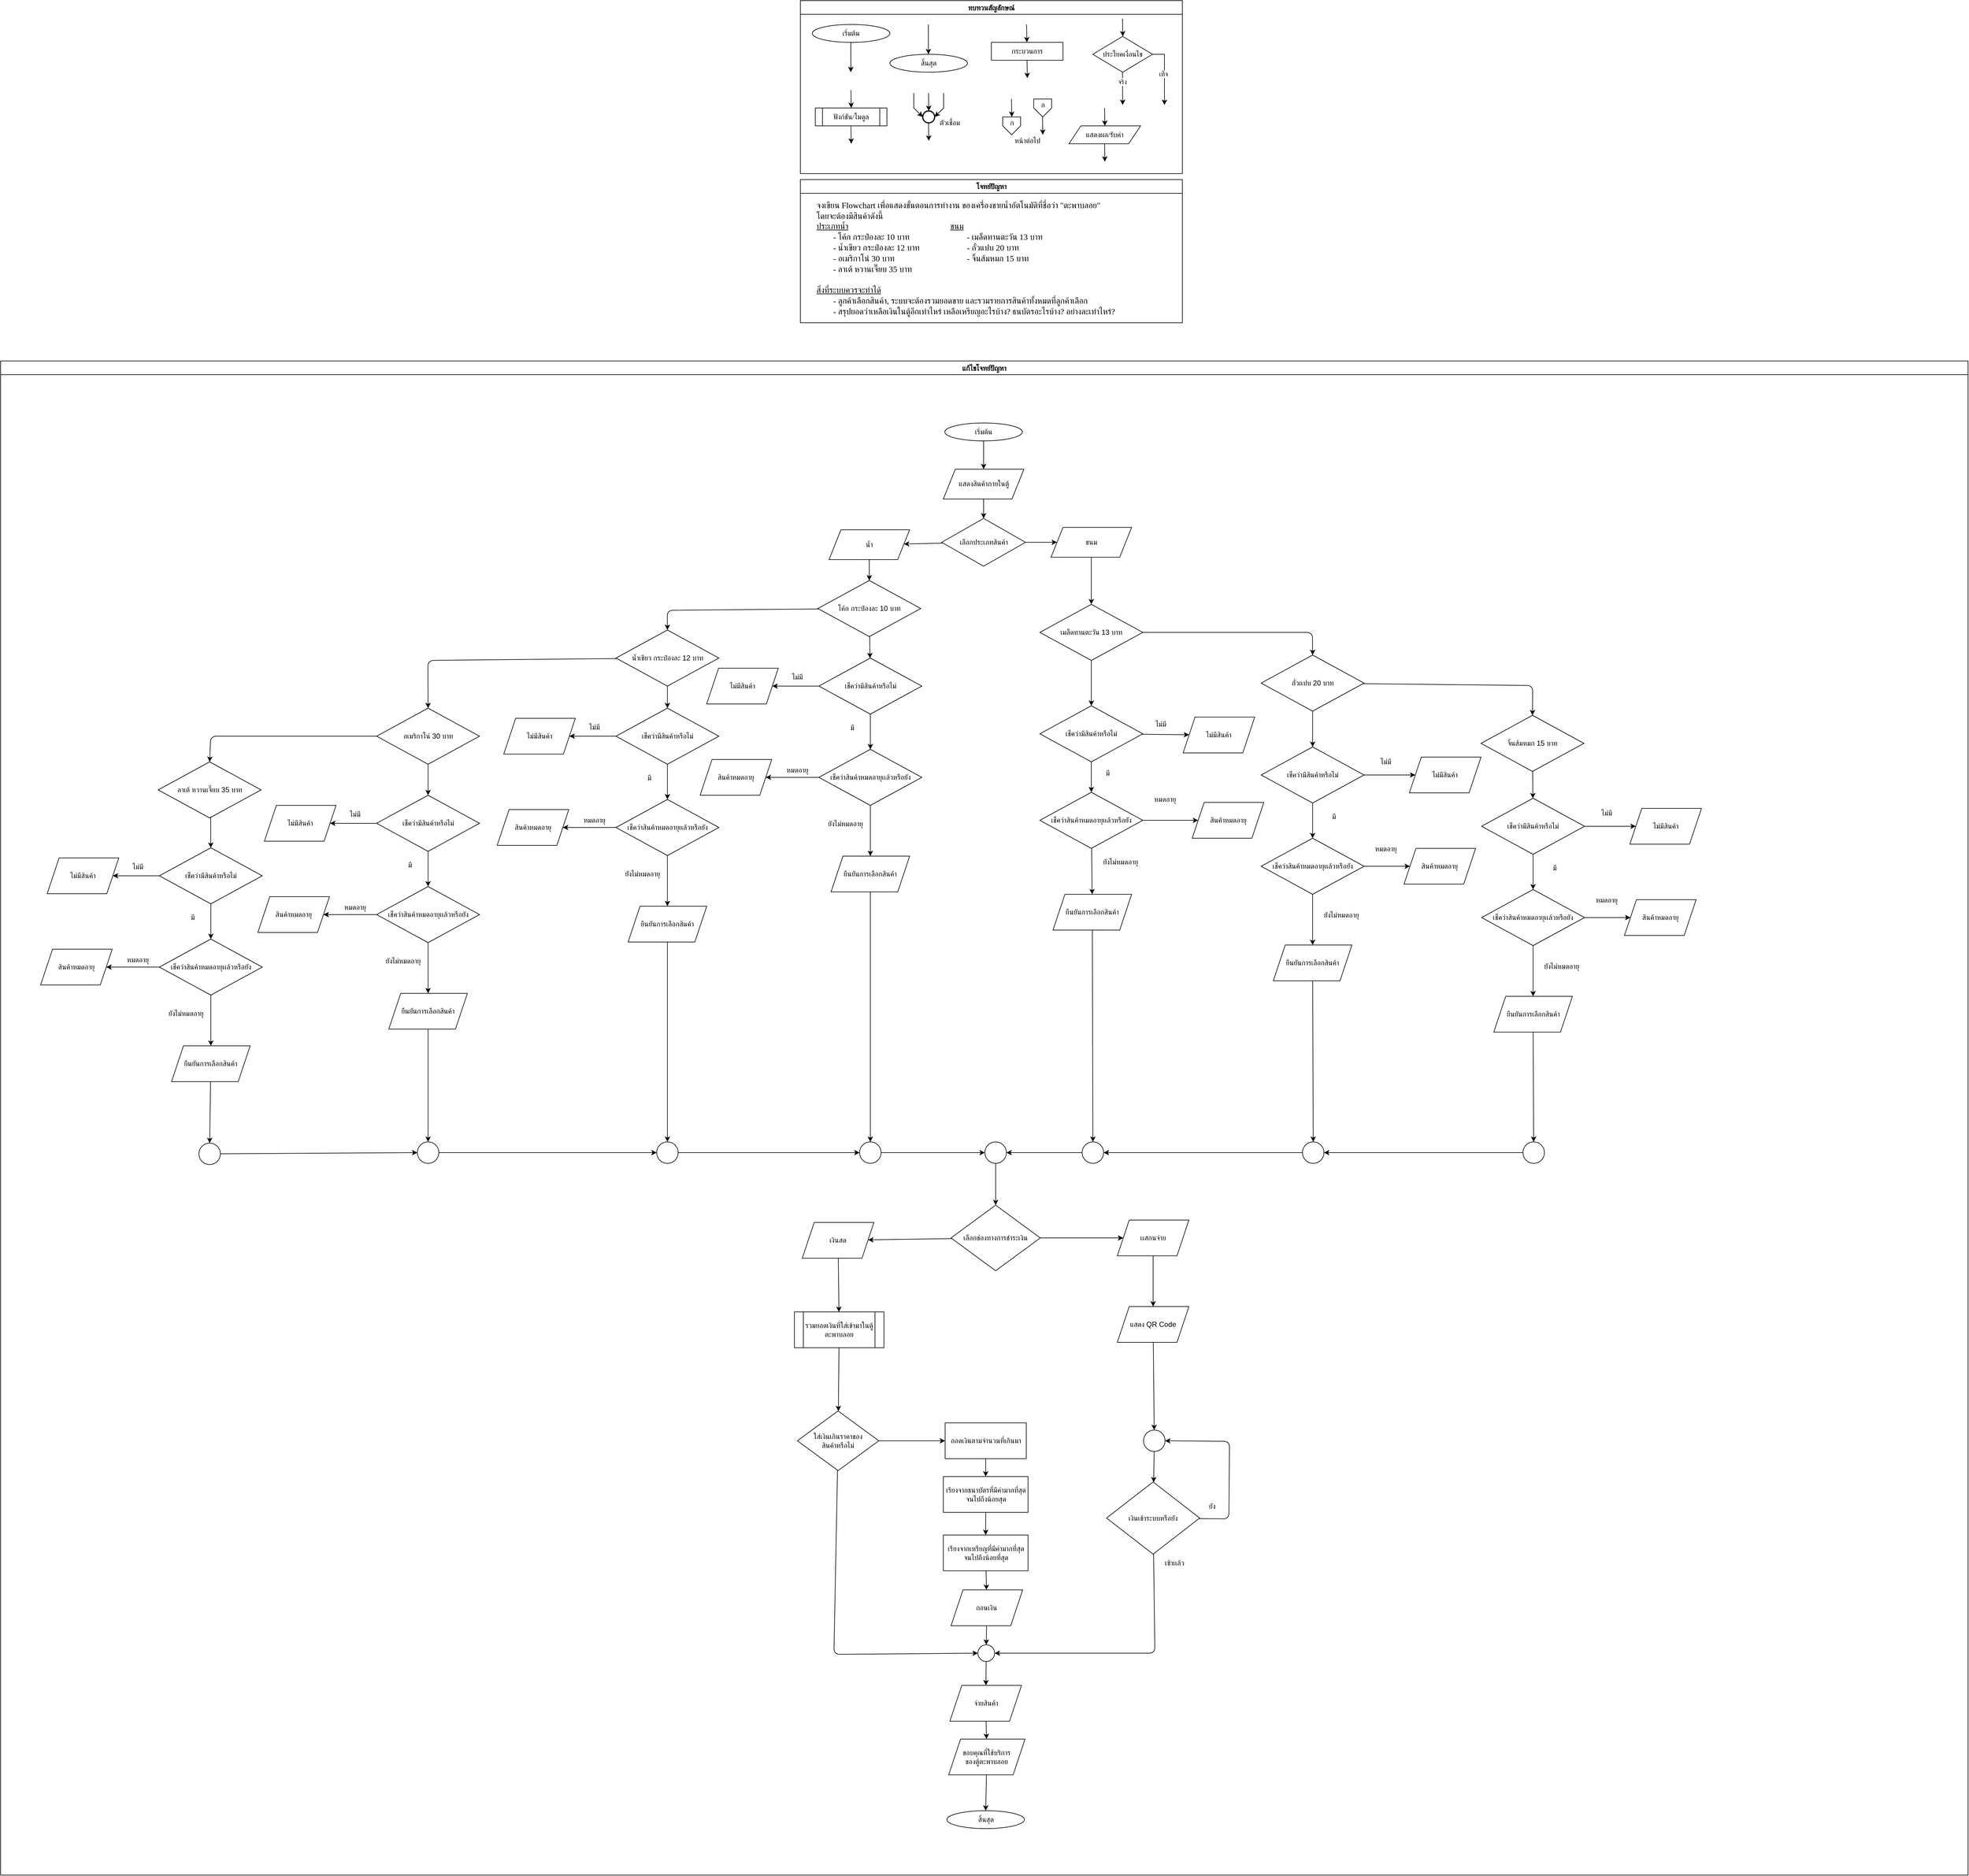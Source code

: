 <mxfile>
    <diagram id="C5RBs43oDa-KdzZeNtuy" name="Page-1">
        <mxGraphModel dx="7581" dy="5570" grid="0" gridSize="10" guides="1" tooltips="1" connect="1" arrows="1" fold="1" page="1" pageScale="1" pageWidth="827" pageHeight="1169" background="none" math="0" shadow="0">
            <root>
                <mxCell id="WIyWlLk6GJQsqaUBKTNV-0"/>
                <mxCell id="WIyWlLk6GJQsqaUBKTNV-1" parent="WIyWlLk6GJQsqaUBKTNV-0"/>
                <mxCell id="M7CGMbNuYNeq0SnUNNgH-6" value="ทบทวนสัญลักษณ์" style="swimlane;fontFamily=Sarabun;fontSource=https%3A%2F%2Ffonts.googleapis.com%2Fcss%3Ffamily%3DSarabun;" parent="WIyWlLk6GJQsqaUBKTNV-1" vertex="1">
                    <mxGeometry x="-720" y="20" width="640" height="290" as="geometry"/>
                </mxCell>
                <mxCell id="M7CGMbNuYNeq0SnUNNgH-2" value="&lt;font data-font-src=&quot;https://fonts.googleapis.com/css?family=Sarabun&quot; face=&quot;Sarabun&quot;&gt;เริ่มต้น&lt;/font&gt;" style="ellipse;whiteSpace=wrap;html=1;" parent="M7CGMbNuYNeq0SnUNNgH-6" vertex="1">
                    <mxGeometry x="20" y="40" width="130" height="30" as="geometry"/>
                </mxCell>
                <mxCell id="M7CGMbNuYNeq0SnUNNgH-5" value="" style="endArrow=classic;html=1;rounded=0;" parent="M7CGMbNuYNeq0SnUNNgH-6" edge="1">
                    <mxGeometry width="50" height="50" relative="1" as="geometry">
                        <mxPoint x="84.5" y="70" as="sourcePoint"/>
                        <mxPoint x="84.5" y="120" as="targetPoint"/>
                    </mxGeometry>
                </mxCell>
                <mxCell id="M7CGMbNuYNeq0SnUNNgH-3" value="&lt;font face=&quot;Sarabun&quot;&gt;สิ้นสุด&lt;/font&gt;" style="ellipse;whiteSpace=wrap;html=1;" parent="M7CGMbNuYNeq0SnUNNgH-6" vertex="1">
                    <mxGeometry x="150" y="90" width="130" height="30" as="geometry"/>
                </mxCell>
                <mxCell id="M7CGMbNuYNeq0SnUNNgH-4" value="" style="endArrow=classic;html=1;rounded=0;" parent="M7CGMbNuYNeq0SnUNNgH-6" edge="1">
                    <mxGeometry width="50" height="50" relative="1" as="geometry">
                        <mxPoint x="214.5" y="40" as="sourcePoint"/>
                        <mxPoint x="214.5" y="90" as="targetPoint"/>
                    </mxGeometry>
                </mxCell>
                <mxCell id="mvioNwK95yMqdUQ73LqQ-0" value="กระบวนการ" style="rounded=0;whiteSpace=wrap;html=1;fontFamily=Sarabun;fontSource=https%3A%2F%2Ffonts.googleapis.com%2Fcss%3Ffamily%3DSarabun;" parent="M7CGMbNuYNeq0SnUNNgH-6" vertex="1">
                    <mxGeometry x="320" y="70" width="120" height="30" as="geometry"/>
                </mxCell>
                <mxCell id="mvioNwK95yMqdUQ73LqQ-1" value="" style="endArrow=classic;html=1;rounded=0;" parent="M7CGMbNuYNeq0SnUNNgH-6" edge="1">
                    <mxGeometry width="50" height="50" relative="1" as="geometry">
                        <mxPoint x="379" y="40" as="sourcePoint"/>
                        <mxPoint x="379.5" y="70" as="targetPoint"/>
                    </mxGeometry>
                </mxCell>
                <mxCell id="mvioNwK95yMqdUQ73LqQ-2" value="" style="endArrow=classic;html=1;rounded=0;" parent="M7CGMbNuYNeq0SnUNNgH-6" edge="1">
                    <mxGeometry width="50" height="50" relative="1" as="geometry">
                        <mxPoint x="379.75" y="100" as="sourcePoint"/>
                        <mxPoint x="380.25" y="130" as="targetPoint"/>
                    </mxGeometry>
                </mxCell>
                <mxCell id="mvioNwK95yMqdUQ73LqQ-3" value="ประโยคเงื่อนไข" style="rhombus;whiteSpace=wrap;html=1;fontFamily=Sarabun;fontSource=https%3A%2F%2Ffonts.googleapis.com%2Fcss%3Ffamily%3DSarabun;" parent="M7CGMbNuYNeq0SnUNNgH-6" vertex="1">
                    <mxGeometry x="490" y="60" width="100" height="60" as="geometry"/>
                </mxCell>
                <mxCell id="mvioNwK95yMqdUQ73LqQ-4" value="" style="endArrow=classic;html=1;rounded=0;" parent="M7CGMbNuYNeq0SnUNNgH-6" edge="1">
                    <mxGeometry width="50" height="50" relative="1" as="geometry">
                        <mxPoint x="539.71" y="30" as="sourcePoint"/>
                        <mxPoint x="540.21" y="60" as="targetPoint"/>
                    </mxGeometry>
                </mxCell>
                <mxCell id="mvioNwK95yMqdUQ73LqQ-5" value="" style="endArrow=classic;html=1;rounded=0;" parent="M7CGMbNuYNeq0SnUNNgH-6" edge="1">
                    <mxGeometry width="50" height="50" relative="1" as="geometry">
                        <mxPoint x="539.71" y="120" as="sourcePoint"/>
                        <mxPoint x="540" y="175" as="targetPoint"/>
                    </mxGeometry>
                </mxCell>
                <mxCell id="mvioNwK95yMqdUQ73LqQ-7" value="จริง" style="edgeLabel;html=1;align=center;verticalAlign=middle;resizable=0;points=[];fontFamily=Sarabun;fontSource=https%3A%2F%2Ffonts.googleapis.com%2Fcss%3Ffamily%3DSarabun;" parent="mvioNwK95yMqdUQ73LqQ-5" vertex="1" connectable="0">
                    <mxGeometry x="-0.414" y="-1" relative="1" as="geometry">
                        <mxPoint as="offset"/>
                    </mxGeometry>
                </mxCell>
                <mxCell id="mvioNwK95yMqdUQ73LqQ-6" value="" style="endArrow=classic;html=1;rounded=0;exitX=1;exitY=0.5;exitDx=0;exitDy=0;" parent="M7CGMbNuYNeq0SnUNNgH-6" source="mvioNwK95yMqdUQ73LqQ-3" edge="1">
                    <mxGeometry width="50" height="50" relative="1" as="geometry">
                        <mxPoint x="620" y="95" as="sourcePoint"/>
                        <mxPoint x="610" y="175" as="targetPoint"/>
                        <Array as="points">
                            <mxPoint x="610" y="90"/>
                        </Array>
                    </mxGeometry>
                </mxCell>
                <mxCell id="mvioNwK95yMqdUQ73LqQ-8" value="&lt;font data-font-src=&quot;https://fonts.googleapis.com/css?family=Sarabun&quot; face=&quot;Sarabun&quot;&gt;เท็จ&lt;/font&gt;" style="edgeLabel;html=1;align=center;verticalAlign=middle;resizable=0;points=[];" parent="mvioNwK95yMqdUQ73LqQ-6" vertex="1" connectable="0">
                    <mxGeometry x="-0.002" y="-2" relative="1" as="geometry">
                        <mxPoint as="offset"/>
                    </mxGeometry>
                </mxCell>
                <mxCell id="mvioNwK95yMqdUQ73LqQ-9" value="&lt;font data-font-src=&quot;https://fonts.googleapis.com/css?family=Sarabun&quot; face=&quot;Sarabun&quot;&gt;ฟังก์ชัน/โมดูล&lt;/font&gt;" style="shape=process;whiteSpace=wrap;html=1;backgroundOutline=1;" parent="M7CGMbNuYNeq0SnUNNgH-6" vertex="1">
                    <mxGeometry x="25" y="180" width="120" height="30" as="geometry"/>
                </mxCell>
                <mxCell id="mvioNwK95yMqdUQ73LqQ-11" value="" style="endArrow=classic;html=1;rounded=0;" parent="M7CGMbNuYNeq0SnUNNgH-6" edge="1">
                    <mxGeometry width="50" height="50" relative="1" as="geometry">
                        <mxPoint x="84.71" y="150" as="sourcePoint"/>
                        <mxPoint x="85.21" y="180" as="targetPoint"/>
                    </mxGeometry>
                </mxCell>
                <mxCell id="mvioNwK95yMqdUQ73LqQ-12" value="" style="endArrow=classic;html=1;rounded=0;" parent="M7CGMbNuYNeq0SnUNNgH-6" edge="1">
                    <mxGeometry width="50" height="50" relative="1" as="geometry">
                        <mxPoint x="84.71" y="210" as="sourcePoint"/>
                        <mxPoint x="85.21" y="240" as="targetPoint"/>
                    </mxGeometry>
                </mxCell>
                <mxCell id="mvioNwK95yMqdUQ73LqQ-13" value="" style="strokeWidth=2;html=1;shape=mxgraph.flowchart.start_2;whiteSpace=wrap;" parent="M7CGMbNuYNeq0SnUNNgH-6" vertex="1">
                    <mxGeometry x="205" y="185" width="20" height="20" as="geometry"/>
                </mxCell>
                <mxCell id="mvioNwK95yMqdUQ73LqQ-16" value="" style="endArrow=classic;html=1;rounded=0;" parent="M7CGMbNuYNeq0SnUNNgH-6" edge="1">
                    <mxGeometry width="50" height="50" relative="1" as="geometry">
                        <mxPoint x="214.71" y="155" as="sourcePoint"/>
                        <mxPoint x="215.21" y="185" as="targetPoint"/>
                    </mxGeometry>
                </mxCell>
                <mxCell id="mvioNwK95yMqdUQ73LqQ-17" value="" style="endArrow=classic;html=1;rounded=0;entryX=0;entryY=0.5;entryDx=0;entryDy=0;entryPerimeter=0;" parent="M7CGMbNuYNeq0SnUNNgH-6" target="mvioNwK95yMqdUQ73LqQ-13" edge="1">
                    <mxGeometry width="50" height="50" relative="1" as="geometry">
                        <mxPoint x="190.0" y="155" as="sourcePoint"/>
                        <mxPoint x="190.5" y="185" as="targetPoint"/>
                        <Array as="points">
                            <mxPoint x="190" y="180"/>
                        </Array>
                    </mxGeometry>
                </mxCell>
                <mxCell id="mvioNwK95yMqdUQ73LqQ-18" value="" style="endArrow=classic;html=1;rounded=0;entryX=1;entryY=0.5;entryDx=0;entryDy=0;entryPerimeter=0;" parent="M7CGMbNuYNeq0SnUNNgH-6" target="mvioNwK95yMqdUQ73LqQ-13" edge="1">
                    <mxGeometry width="50" height="50" relative="1" as="geometry">
                        <mxPoint x="240.0" y="155" as="sourcePoint"/>
                        <mxPoint x="240.5" y="185" as="targetPoint"/>
                        <Array as="points">
                            <mxPoint x="240" y="180"/>
                        </Array>
                    </mxGeometry>
                </mxCell>
                <mxCell id="mvioNwK95yMqdUQ73LqQ-19" value="" style="endArrow=classic;html=1;rounded=0;" parent="M7CGMbNuYNeq0SnUNNgH-6" edge="1">
                    <mxGeometry width="50" height="50" relative="1" as="geometry">
                        <mxPoint x="214.71" y="205" as="sourcePoint"/>
                        <mxPoint x="215.21" y="235" as="targetPoint"/>
                    </mxGeometry>
                </mxCell>
                <mxCell id="mvioNwK95yMqdUQ73LqQ-20" value="&lt;font data-font-src=&quot;https://fonts.googleapis.com/css?family=Sarabun&quot; face=&quot;Sarabun&quot;&gt;ตัวเชื่อม&lt;/font&gt;" style="text;html=1;align=center;verticalAlign=middle;resizable=0;points=[];autosize=1;strokeColor=none;fillColor=none;" parent="M7CGMbNuYNeq0SnUNNgH-6" vertex="1">
                    <mxGeometry x="220" y="190" width="60" height="30" as="geometry"/>
                </mxCell>
                <mxCell id="mvioNwK95yMqdUQ73LqQ-25" value="" style="endArrow=classic;html=1;rounded=0;" parent="M7CGMbNuYNeq0SnUNNgH-6" edge="1">
                    <mxGeometry width="50" height="50" relative="1" as="geometry">
                        <mxPoint x="353.71" y="165" as="sourcePoint"/>
                        <mxPoint x="354.21" y="195" as="targetPoint"/>
                    </mxGeometry>
                </mxCell>
                <mxCell id="mvioNwK95yMqdUQ73LqQ-21" value="" style="verticalLabelPosition=bottom;verticalAlign=top;html=1;shape=offPageConnector;rounded=0;size=0.5;" parent="M7CGMbNuYNeq0SnUNNgH-6" vertex="1">
                    <mxGeometry x="339" y="195" width="30" height="30" as="geometry"/>
                </mxCell>
                <mxCell id="mvioNwK95yMqdUQ73LqQ-26" value="" style="endArrow=classic;html=1;rounded=0;" parent="M7CGMbNuYNeq0SnUNNgH-6" edge="1">
                    <mxGeometry width="50" height="50" relative="1" as="geometry">
                        <mxPoint x="405.71" y="195" as="sourcePoint"/>
                        <mxPoint x="406.21" y="225" as="targetPoint"/>
                    </mxGeometry>
                </mxCell>
                <mxCell id="mvioNwK95yMqdUQ73LqQ-27" value="" style="verticalLabelPosition=bottom;verticalAlign=top;html=1;shape=offPageConnector;rounded=0;size=0.5;" parent="M7CGMbNuYNeq0SnUNNgH-6" vertex="1">
                    <mxGeometry x="391" y="165" width="30" height="30" as="geometry"/>
                </mxCell>
                <mxCell id="mvioNwK95yMqdUQ73LqQ-28" value="หน้าต่อไป" style="text;html=1;align=center;verticalAlign=middle;resizable=0;points=[];autosize=1;strokeColor=none;fillColor=none;fontFamily=Sarabun;fontSource=https%3A%2F%2Ffonts.googleapis.com%2Fcss%3Ffamily%3DSarabun;" parent="M7CGMbNuYNeq0SnUNNgH-6" vertex="1">
                    <mxGeometry x="345" y="220" width="70" height="30" as="geometry"/>
                </mxCell>
                <mxCell id="mvioNwK95yMqdUQ73LqQ-29" value="ก" style="text;html=1;align=center;verticalAlign=middle;resizable=0;points=[];autosize=1;strokeColor=none;fillColor=none;fontFamily=Sarabun;fontSource=https%3A%2F%2Ffonts.googleapis.com%2Fcss%3Ffamily%3DSarabun;" parent="M7CGMbNuYNeq0SnUNNgH-6" vertex="1">
                    <mxGeometry x="339" y="190" width="30" height="30" as="geometry"/>
                </mxCell>
                <mxCell id="mvioNwK95yMqdUQ73LqQ-30" value="ก" style="text;html=1;align=center;verticalAlign=middle;resizable=0;points=[];autosize=1;strokeColor=none;fillColor=none;fontFamily=Sarabun;fontSource=https%3A%2F%2Ffonts.googleapis.com%2Fcss%3Ffamily%3DSarabun;" parent="M7CGMbNuYNeq0SnUNNgH-6" vertex="1">
                    <mxGeometry x="391" y="160" width="30" height="30" as="geometry"/>
                </mxCell>
                <mxCell id="mvioNwK95yMqdUQ73LqQ-32" value="แสดงผล/รับค่า" style="shape=parallelogram;perimeter=parallelogramPerimeter;whiteSpace=wrap;html=1;fixedSize=1;fontFamily=Sarabun;fontSource=https%3A%2F%2Ffonts.googleapis.com%2Fcss%3Ffamily%3DSarabun;" parent="M7CGMbNuYNeq0SnUNNgH-6" vertex="1">
                    <mxGeometry x="450" y="210" width="120" height="30" as="geometry"/>
                </mxCell>
                <mxCell id="mvioNwK95yMqdUQ73LqQ-33" value="" style="endArrow=classic;html=1;rounded=0;" parent="M7CGMbNuYNeq0SnUNNgH-6" edge="1">
                    <mxGeometry width="50" height="50" relative="1" as="geometry">
                        <mxPoint x="509.71" y="180" as="sourcePoint"/>
                        <mxPoint x="510.21" y="210" as="targetPoint"/>
                    </mxGeometry>
                </mxCell>
                <mxCell id="mvioNwK95yMqdUQ73LqQ-34" value="" style="endArrow=classic;html=1;rounded=0;" parent="M7CGMbNuYNeq0SnUNNgH-6" edge="1">
                    <mxGeometry width="50" height="50" relative="1" as="geometry">
                        <mxPoint x="509.71" y="240" as="sourcePoint"/>
                        <mxPoint x="510.21" y="270" as="targetPoint"/>
                    </mxGeometry>
                </mxCell>
                <mxCell id="mvioNwK95yMqdUQ73LqQ-36" value="แก้ไขโจทย์ปัญหา" style="swimlane;fontFamily=Sarabun;fontSource=https%3A%2F%2Ffonts.googleapis.com%2Fcss%3Ffamily%3DSarabun;" parent="WIyWlLk6GJQsqaUBKTNV-1" vertex="1">
                    <mxGeometry x="-2060" y="624" width="3296.38" height="2538" as="geometry"/>
                </mxCell>
                <mxCell id="282" value="" style="edgeStyle=none;html=1;" parent="mvioNwK95yMqdUQ73LqQ-36" source="mvioNwK95yMqdUQ73LqQ-35" target="59" edge="1">
                    <mxGeometry relative="1" as="geometry"/>
                </mxCell>
                <mxCell id="mvioNwK95yMqdUQ73LqQ-35" value="&lt;font data-font-src=&quot;https://fonts.googleapis.com/css?family=Sarabun&quot; face=&quot;Sarabun&quot;&gt;เริ่มต้น&lt;/font&gt;" style="ellipse;whiteSpace=wrap;html=1;" parent="mvioNwK95yMqdUQ73LqQ-36" vertex="1">
                    <mxGeometry x="1582" y="104" width="130" height="30" as="geometry"/>
                </mxCell>
                <mxCell id="mvioNwK95yMqdUQ73LqQ-69" value="&lt;font face=&quot;Sarabun&quot;&gt;สิ้นสุด&lt;/font&gt;" style="ellipse;whiteSpace=wrap;html=1;" parent="mvioNwK95yMqdUQ73LqQ-36" vertex="1">
                    <mxGeometry x="1585.5" y="2430" width="130" height="30" as="geometry"/>
                </mxCell>
                <mxCell id="281" value="" style="edgeStyle=none;html=1;" parent="mvioNwK95yMqdUQ73LqQ-36" source="59" target="106" edge="1">
                    <mxGeometry relative="1" as="geometry"/>
                </mxCell>
                <mxCell id="59" value="แสดงสินค้าภายในตู้" style="shape=parallelogram;perimeter=parallelogramPerimeter;whiteSpace=wrap;html=1;fixedSize=1;" parent="mvioNwK95yMqdUQ73LqQ-36" vertex="1">
                    <mxGeometry x="1579.5" y="181.44" width="135" height="50" as="geometry"/>
                </mxCell>
                <mxCell id="279" value="" style="edgeStyle=none;html=1;" parent="mvioNwK95yMqdUQ73LqQ-36" source="106" target="251" edge="1">
                    <mxGeometry relative="1" as="geometry"/>
                </mxCell>
                <mxCell id="280" value="" style="edgeStyle=none;html=1;" parent="mvioNwK95yMqdUQ73LqQ-36" source="106" target="252" edge="1">
                    <mxGeometry relative="1" as="geometry"/>
                </mxCell>
                <mxCell id="106" value="&lt;span style=&quot;color: rgb(0, 0, 0);&quot;&gt;เลือกประเภทสินค้า&lt;/span&gt;" style="rhombus;whiteSpace=wrap;html=1;" parent="mvioNwK95yMqdUQ73LqQ-36" vertex="1">
                    <mxGeometry x="1576.75" y="264" width="140.5" height="80" as="geometry"/>
                </mxCell>
                <mxCell id="117" value="น้ำ" style="text;html=1;align=center;verticalAlign=middle;whiteSpace=wrap;rounded=0;" parent="mvioNwK95yMqdUQ73LqQ-36" vertex="1">
                    <mxGeometry x="1474.25" y="283" width="60" height="30" as="geometry"/>
                </mxCell>
                <mxCell id="278" value="" style="edgeStyle=none;html=1;" parent="mvioNwK95yMqdUQ73LqQ-36" source="251" target="260" edge="1">
                    <mxGeometry relative="1" as="geometry"/>
                </mxCell>
                <mxCell id="251" value="ขนม" style="shape=parallelogram;perimeter=parallelogramPerimeter;whiteSpace=wrap;html=1;fixedSize=1;" parent="mvioNwK95yMqdUQ73LqQ-36" vertex="1">
                    <mxGeometry x="1760" y="279" width="135" height="50" as="geometry"/>
                </mxCell>
                <mxCell id="274" value="" style="edgeStyle=none;html=1;" parent="mvioNwK95yMqdUQ73LqQ-36" source="252" target="259" edge="1">
                    <mxGeometry relative="1" as="geometry"/>
                </mxCell>
                <mxCell id="252" value="น้ำ" style="shape=parallelogram;perimeter=parallelogramPerimeter;whiteSpace=wrap;html=1;fixedSize=1;" parent="mvioNwK95yMqdUQ73LqQ-36" vertex="1">
                    <mxGeometry x="1388" y="283" width="135" height="50" as="geometry"/>
                </mxCell>
                <mxCell id="605" value="" style="edgeStyle=none;html=1;" parent="mvioNwK95yMqdUQ73LqQ-36" source="253" target="593" edge="1">
                    <mxGeometry relative="1" as="geometry"/>
                </mxCell>
                <mxCell id="606" style="edgeStyle=none;html=1;entryX=0.5;entryY=0;entryDx=0;entryDy=0;" parent="mvioNwK95yMqdUQ73LqQ-36" source="253" target="257" edge="1">
                    <mxGeometry relative="1" as="geometry">
                        <Array as="points">
                            <mxPoint x="716" y="502"/>
                        </Array>
                    </mxGeometry>
                </mxCell>
                <mxCell id="253" value="น้ำเขียว กระป๋องละ 12 บาท" style="rhombus;whiteSpace=wrap;html=1;" parent="mvioNwK95yMqdUQ73LqQ-36" vertex="1">
                    <mxGeometry x="1031" y="451" width="172.5" height="94" as="geometry"/>
                </mxCell>
                <mxCell id="621" value="" style="edgeStyle=none;html=1;" parent="mvioNwK95yMqdUQ73LqQ-36" source="257" target="610" edge="1">
                    <mxGeometry relative="1" as="geometry"/>
                </mxCell>
                <mxCell id="622" style="edgeStyle=none;html=1;entryX=0.5;entryY=0;entryDx=0;entryDy=0;" parent="mvioNwK95yMqdUQ73LqQ-36" source="257" target="258" edge="1">
                    <mxGeometry relative="1" as="geometry">
                        <Array as="points">
                            <mxPoint x="352" y="629"/>
                        </Array>
                    </mxGeometry>
                </mxCell>
                <mxCell id="257" value="&lt;span style=&quot;color: rgb(0, 0, 0);&quot;&gt;อเมริกาโน่ 30 บาท&lt;/span&gt;" style="rhombus;whiteSpace=wrap;html=1;" parent="mvioNwK95yMqdUQ73LqQ-36" vertex="1">
                    <mxGeometry x="630" y="582" width="172.5" height="94" as="geometry"/>
                </mxCell>
                <mxCell id="258" value="&lt;span style=&quot;color: rgb(0, 0, 0);&quot;&gt;ลาเต้ หวานเจี๊ยบ 35 บาท&lt;/span&gt;" style="rhombus;whiteSpace=wrap;html=1;" parent="mvioNwK95yMqdUQ73LqQ-36" vertex="1">
                    <mxGeometry x="264" y="672" width="172.5" height="94" as="geometry"/>
                </mxCell>
                <mxCell id="588" value="" style="edgeStyle=none;html=1;" parent="mvioNwK95yMqdUQ73LqQ-36" source="259" target="574" edge="1">
                    <mxGeometry relative="1" as="geometry"/>
                </mxCell>
                <mxCell id="589" style="edgeStyle=none;html=1;entryX=0.5;entryY=0;entryDx=0;entryDy=0;" parent="mvioNwK95yMqdUQ73LqQ-36" source="259" target="253" edge="1">
                    <mxGeometry relative="1" as="geometry">
                        <Array as="points">
                            <mxPoint x="1117" y="418"/>
                        </Array>
                    </mxGeometry>
                </mxCell>
                <mxCell id="259" value="&lt;span style=&quot;color: rgb(0, 0, 0);&quot;&gt;โค้ก กระป๋องละ 10 บาท&lt;/span&gt;" style="rhombus;whiteSpace=wrap;html=1;" parent="mvioNwK95yMqdUQ73LqQ-36" vertex="1">
                    <mxGeometry x="1369.25" y="368" width="172.5" height="94" as="geometry"/>
                </mxCell>
                <mxCell id="541" style="edgeStyle=none;html=1;entryX=0.5;entryY=0;entryDx=0;entryDy=0;" parent="mvioNwK95yMqdUQ73LqQ-36" source="260" target="261" edge="1">
                    <mxGeometry relative="1" as="geometry">
                        <Array as="points">
                            <mxPoint x="2198" y="455"/>
                        </Array>
                    </mxGeometry>
                </mxCell>
                <mxCell id="542" value="" style="edgeStyle=none;html=1;" parent="mvioNwK95yMqdUQ73LqQ-36" source="260" target="363" edge="1">
                    <mxGeometry relative="1" as="geometry"/>
                </mxCell>
                <mxCell id="260" value="&lt;span style=&quot;color: rgb(0, 0, 0);&quot;&gt;เมล็ดทานตะวัน 13 บาท&lt;/span&gt;" style="rhombus;whiteSpace=wrap;html=1;" parent="mvioNwK95yMqdUQ73LqQ-36" vertex="1">
                    <mxGeometry x="1741.25" y="408" width="172.5" height="94" as="geometry"/>
                </mxCell>
                <mxCell id="540" value="" style="edgeStyle=none;html=1;" parent="mvioNwK95yMqdUQ73LqQ-36" source="261" target="523" edge="1">
                    <mxGeometry relative="1" as="geometry"/>
                </mxCell>
                <mxCell id="557" style="edgeStyle=none;html=1;entryX=0.5;entryY=0;entryDx=0;entryDy=0;" parent="mvioNwK95yMqdUQ73LqQ-36" source="261" target="262" edge="1">
                    <mxGeometry relative="1" as="geometry">
                        <Array as="points">
                            <mxPoint x="2567" y="544"/>
                        </Array>
                    </mxGeometry>
                </mxCell>
                <mxCell id="261" value="&lt;span style=&quot;color: rgb(0, 0, 0);&quot;&gt;ถั่วเเปบ 20 บาท&lt;/span&gt;" style="rhombus;whiteSpace=wrap;html=1;" parent="mvioNwK95yMqdUQ73LqQ-36" vertex="1">
                    <mxGeometry x="2112" y="493" width="172.5" height="94" as="geometry"/>
                </mxCell>
                <mxCell id="336" value="" style="edgeStyle=none;html=1;" parent="mvioNwK95yMqdUQ73LqQ-36" source="337" target="341" edge="1">
                    <mxGeometry relative="1" as="geometry"/>
                </mxCell>
                <mxCell id="653" style="edgeStyle=none;html=1;entryX=0;entryY=0.5;entryDx=0;entryDy=0;" parent="mvioNwK95yMqdUQ73LqQ-36" source="337" target="339" edge="1">
                    <mxGeometry relative="1" as="geometry"/>
                </mxCell>
                <mxCell id="337" value="เลือกช่องทางการชำระเงิน" style="rhombus;whiteSpace=wrap;html=1;" parent="mvioNwK95yMqdUQ73LqQ-36" vertex="1">
                    <mxGeometry x="1592.44" y="1415" width="149.5" height="110" as="geometry"/>
                </mxCell>
                <mxCell id="654" style="edgeStyle=none;html=1;entryX=0.5;entryY=0;entryDx=0;entryDy=0;" parent="mvioNwK95yMqdUQ73LqQ-36" source="339" target="343" edge="1">
                    <mxGeometry relative="1" as="geometry"/>
                </mxCell>
                <mxCell id="339" value="เเสกนจ่าย" style="shape=parallelogram;perimeter=parallelogramPerimeter;whiteSpace=wrap;html=1;fixedSize=1;" parent="mvioNwK95yMqdUQ73LqQ-36" vertex="1">
                    <mxGeometry x="1871" y="1440" width="120" height="60" as="geometry"/>
                </mxCell>
                <mxCell id="340" value="" style="edgeStyle=none;html=1;" parent="mvioNwK95yMqdUQ73LqQ-36" source="341" target="345" edge="1">
                    <mxGeometry relative="1" as="geometry"/>
                </mxCell>
                <mxCell id="341" value="เงินสด" style="shape=parallelogram;perimeter=parallelogramPerimeter;whiteSpace=wrap;html=1;fixedSize=1;" parent="mvioNwK95yMqdUQ73LqQ-36" vertex="1">
                    <mxGeometry x="1343.19" y="1444" width="120" height="60" as="geometry"/>
                </mxCell>
                <mxCell id="660" value="" style="edgeStyle=none;html=1;" parent="mvioNwK95yMqdUQ73LqQ-36" source="343" target="658" edge="1">
                    <mxGeometry relative="1" as="geometry"/>
                </mxCell>
                <mxCell id="343" value="แสดง QR Code" style="shape=parallelogram;perimeter=parallelogramPerimeter;whiteSpace=wrap;html=1;fixedSize=1;" parent="mvioNwK95yMqdUQ73LqQ-36" vertex="1">
                    <mxGeometry x="1871" y="1585" width="120" height="60" as="geometry"/>
                </mxCell>
                <mxCell id="344" value="" style="edgeStyle=none;html=1;" parent="mvioNwK95yMqdUQ73LqQ-36" source="345" target="349" edge="1">
                    <mxGeometry relative="1" as="geometry"/>
                </mxCell>
                <mxCell id="345" value="รวมยอดเงินที่ใส่เข้ามาในตู้ตะพาบลอย" style="shape=process;whiteSpace=wrap;html=1;backgroundOutline=1;" parent="mvioNwK95yMqdUQ73LqQ-36" vertex="1">
                    <mxGeometry x="1330" y="1594" width="150" height="60" as="geometry"/>
                </mxCell>
                <mxCell id="347" value="" style="edgeStyle=none;html=1;" parent="mvioNwK95yMqdUQ73LqQ-36" source="349" target="351" edge="1">
                    <mxGeometry relative="1" as="geometry"/>
                </mxCell>
                <mxCell id="348" style="edgeStyle=none;html=1;entryX=0;entryY=0.5;entryDx=0;entryDy=0;" parent="mvioNwK95yMqdUQ73LqQ-36" source="349" target="357" edge="1">
                    <mxGeometry relative="1" as="geometry">
                        <Array as="points">
                            <mxPoint x="1396.19" y="2168"/>
                        </Array>
                    </mxGeometry>
                </mxCell>
                <mxCell id="349" value="ใส่เงินเกินราคาของ&lt;div&gt;สินค้าหรือไม่&lt;/div&gt;" style="rhombus;whiteSpace=wrap;html=1;" parent="mvioNwK95yMqdUQ73LqQ-36" vertex="1">
                    <mxGeometry x="1335" y="1760" width="136.38" height="100" as="geometry"/>
                </mxCell>
                <mxCell id="350" value="" style="edgeStyle=none;html=1;" parent="mvioNwK95yMqdUQ73LqQ-36" source="351" target="353" edge="1">
                    <mxGeometry relative="1" as="geometry"/>
                </mxCell>
                <mxCell id="351" value="ถอดเงินตามจำนวนที่เกินมา" style="rounded=0;whiteSpace=wrap;html=1;" parent="mvioNwK95yMqdUQ73LqQ-36" vertex="1">
                    <mxGeometry x="1582.53" y="1780" width="135.94" height="60" as="geometry"/>
                </mxCell>
                <mxCell id="352" value="" style="edgeStyle=none;html=1;" parent="mvioNwK95yMqdUQ73LqQ-36" source="353" target="355" edge="1">
                    <mxGeometry relative="1" as="geometry"/>
                </mxCell>
                <mxCell id="353" value="เรียงจากธนาบัตรที่มีค่ามากที่สุดจนไปถึงน้อยสุด" style="rounded=0;whiteSpace=wrap;html=1;" parent="mvioNwK95yMqdUQ73LqQ-36" vertex="1">
                    <mxGeometry x="1579.56" y="1870" width="141.88" height="60" as="geometry"/>
                </mxCell>
                <mxCell id="354" value="" style="edgeStyle=none;html=1;" parent="mvioNwK95yMqdUQ73LqQ-36" source="355" target="359" edge="1">
                    <mxGeometry relative="1" as="geometry"/>
                </mxCell>
                <mxCell id="355" value="เรียงจากเหรียญที่มีค่ามากที่สุดจนไปถึงน้อยที่สุด" style="rounded=0;whiteSpace=wrap;html=1;" parent="mvioNwK95yMqdUQ73LqQ-36" vertex="1">
                    <mxGeometry x="1579.56" y="1968" width="141.88" height="60" as="geometry"/>
                </mxCell>
                <mxCell id="356" value="" style="edgeStyle=none;html=1;" parent="mvioNwK95yMqdUQ73LqQ-36" source="357" target="361" edge="1">
                    <mxGeometry relative="1" as="geometry"/>
                </mxCell>
                <mxCell id="357" value="" style="ellipse;whiteSpace=wrap;html=1;aspect=fixed;" parent="mvioNwK95yMqdUQ73LqQ-36" vertex="1">
                    <mxGeometry x="1637.44" y="2152" width="28" height="28" as="geometry"/>
                </mxCell>
                <mxCell id="358" style="edgeStyle=none;html=1;entryX=0.5;entryY=0;entryDx=0;entryDy=0;" parent="mvioNwK95yMqdUQ73LqQ-36" source="359" target="357" edge="1">
                    <mxGeometry relative="1" as="geometry"/>
                </mxCell>
                <mxCell id="359" value="&lt;span style=&quot;color: rgb(0, 0, 0);&quot;&gt;ถอนเงิน&lt;/span&gt;" style="shape=parallelogram;perimeter=parallelogramPerimeter;whiteSpace=wrap;html=1;fixedSize=1;" parent="mvioNwK95yMqdUQ73LqQ-36" vertex="1">
                    <mxGeometry x="1592.44" y="2060" width="120" height="60" as="geometry"/>
                </mxCell>
                <mxCell id="360" value="" style="edgeStyle=none;html=1;" parent="mvioNwK95yMqdUQ73LqQ-36" source="361" target="362" edge="1">
                    <mxGeometry relative="1" as="geometry"/>
                </mxCell>
                <mxCell id="361" value="&lt;span style=&quot;color: rgb(0, 0, 0);&quot;&gt;จ่ายสินค้า&lt;/span&gt;" style="shape=parallelogram;perimeter=parallelogramPerimeter;whiteSpace=wrap;html=1;fixedSize=1;" parent="mvioNwK95yMqdUQ73LqQ-36" vertex="1">
                    <mxGeometry x="1590.5" y="2220" width="120" height="60" as="geometry"/>
                </mxCell>
                <mxCell id="666" style="edgeStyle=none;html=1;entryX=0.5;entryY=0;entryDx=0;entryDy=0;" parent="mvioNwK95yMqdUQ73LqQ-36" source="362" target="mvioNwK95yMqdUQ73LqQ-69" edge="1">
                    <mxGeometry relative="1" as="geometry"/>
                </mxCell>
                <mxCell id="362" value="&lt;span style=&quot;color: rgb(0, 0, 0);&quot;&gt;ขอบคุณที่ใช้บริการ&lt;/span&gt;&lt;div&gt;&lt;span style=&quot;color: rgb(0, 0, 0);&quot;&gt;ของตู้ตะพาบลอย&lt;/span&gt;&lt;/div&gt;" style="shape=parallelogram;perimeter=parallelogramPerimeter;whiteSpace=wrap;html=1;fixedSize=1;" parent="mvioNwK95yMqdUQ73LqQ-36" vertex="1">
                    <mxGeometry x="1588.46" y="2310" width="127.97" height="60" as="geometry"/>
                </mxCell>
                <mxCell id="389" value="" style="edgeStyle=none;html=1;" parent="mvioNwK95yMqdUQ73LqQ-36" source="363" target="376" edge="1">
                    <mxGeometry relative="1" as="geometry"/>
                </mxCell>
                <mxCell id="390" value="" style="edgeStyle=none;html=1;" parent="mvioNwK95yMqdUQ73LqQ-36" source="363" target="364" edge="1">
                    <mxGeometry relative="1" as="geometry"/>
                </mxCell>
                <mxCell id="363" value="&lt;span style=&quot;color: rgb(0, 0, 0);&quot;&gt;เช็คว่ามีสินค้าหรือไม่&lt;/span&gt;" style="rhombus;whiteSpace=wrap;html=1;" parent="mvioNwK95yMqdUQ73LqQ-36" vertex="1">
                    <mxGeometry x="1741.25" y="578" width="172.5" height="94" as="geometry"/>
                </mxCell>
                <mxCell id="388" style="edgeStyle=none;html=1;entryX=0;entryY=0.5;entryDx=0;entryDy=0;" parent="mvioNwK95yMqdUQ73LqQ-36" source="364" target="377" edge="1">
                    <mxGeometry relative="1" as="geometry"/>
                </mxCell>
                <mxCell id="397" value="" style="edgeStyle=none;html=1;" parent="mvioNwK95yMqdUQ73LqQ-36" source="364" target="396" edge="1">
                    <mxGeometry relative="1" as="geometry"/>
                </mxCell>
                <mxCell id="364" value="&lt;span style=&quot;color: rgb(0, 0, 0);&quot;&gt;เช็คว่าสินค้าหมดอายุเเล้วหรือยัง&lt;/span&gt;" style="rhombus;whiteSpace=wrap;html=1;" parent="mvioNwK95yMqdUQ73LqQ-36" vertex="1">
                    <mxGeometry x="1741.25" y="723" width="172.5" height="94" as="geometry"/>
                </mxCell>
                <mxCell id="374" value="มี" style="text;html=1;align=center;verticalAlign=middle;whiteSpace=wrap;rounded=0;" parent="mvioNwK95yMqdUQ73LqQ-36" vertex="1">
                    <mxGeometry x="1825.25" y="676" width="60" height="30" as="geometry"/>
                </mxCell>
                <mxCell id="375" value="ไม่มี" style="text;html=1;align=center;verticalAlign=middle;whiteSpace=wrap;rounded=0;" parent="mvioNwK95yMqdUQ73LqQ-36" vertex="1">
                    <mxGeometry x="1913.75" y="594" width="60" height="30" as="geometry"/>
                </mxCell>
                <mxCell id="376" value="ไม่มีสินค้า" style="shape=parallelogram;perimeter=parallelogramPerimeter;whiteSpace=wrap;html=1;fixedSize=1;" parent="mvioNwK95yMqdUQ73LqQ-36" vertex="1">
                    <mxGeometry x="1981.25" y="597" width="120" height="60" as="geometry"/>
                </mxCell>
                <mxCell id="377" value="สินค้าหมดอายุ" style="shape=parallelogram;perimeter=parallelogramPerimeter;whiteSpace=wrap;html=1;fixedSize=1;" parent="mvioNwK95yMqdUQ73LqQ-36" vertex="1">
                    <mxGeometry x="1996.5" y="740" width="120" height="60" as="geometry"/>
                </mxCell>
                <mxCell id="380" value="หมดอายุ" style="text;html=1;align=center;verticalAlign=middle;whiteSpace=wrap;rounded=0;" parent="mvioNwK95yMqdUQ73LqQ-36" vertex="1">
                    <mxGeometry x="1921.25" y="720" width="60" height="30" as="geometry"/>
                </mxCell>
                <mxCell id="381" value="ยังไม่หมดอายุ" style="text;html=1;align=center;verticalAlign=middle;whiteSpace=wrap;rounded=0;" parent="mvioNwK95yMqdUQ73LqQ-36" vertex="1">
                    <mxGeometry x="1837.25" y="825" width="79" height="30" as="geometry"/>
                </mxCell>
                <mxCell id="561" style="edgeStyle=none;html=1;entryX=0.5;entryY=0;entryDx=0;entryDy=0;" parent="mvioNwK95yMqdUQ73LqQ-36" source="396" target="560" edge="1">
                    <mxGeometry relative="1" as="geometry"/>
                </mxCell>
                <mxCell id="396" value="ยืนยันการเลือกสินค้า" style="shape=parallelogram;perimeter=parallelogramPerimeter;whiteSpace=wrap;html=1;fixedSize=1;" parent="mvioNwK95yMqdUQ73LqQ-36" vertex="1">
                    <mxGeometry x="1763.25" y="894" width="131.75" height="60" as="geometry"/>
                </mxCell>
                <mxCell id="538" style="edgeStyle=none;html=1;entryX=0;entryY=0.5;entryDx=0;entryDy=0;" parent="mvioNwK95yMqdUQ73LqQ-36" source="523" target="529" edge="1">
                    <mxGeometry relative="1" as="geometry"/>
                </mxCell>
                <mxCell id="539" value="" style="edgeStyle=none;html=1;" parent="mvioNwK95yMqdUQ73LqQ-36" source="523" target="526" edge="1">
                    <mxGeometry relative="1" as="geometry"/>
                </mxCell>
                <mxCell id="523" value="&lt;span style=&quot;color: rgb(0, 0, 0);&quot;&gt;เช็คว่ามีสินค้าหรือไม่&lt;/span&gt;" style="rhombus;whiteSpace=wrap;html=1;" parent="mvioNwK95yMqdUQ73LqQ-36" vertex="1">
                    <mxGeometry x="2112" y="647" width="172.5" height="94" as="geometry"/>
                </mxCell>
                <mxCell id="536" style="edgeStyle=none;html=1;entryX=0;entryY=0.5;entryDx=0;entryDy=0;" parent="mvioNwK95yMqdUQ73LqQ-36" source="526" target="530" edge="1">
                    <mxGeometry relative="1" as="geometry"/>
                </mxCell>
                <mxCell id="537" value="" style="edgeStyle=none;html=1;" parent="mvioNwK95yMqdUQ73LqQ-36" source="526" target="533" edge="1">
                    <mxGeometry relative="1" as="geometry"/>
                </mxCell>
                <mxCell id="526" value="&lt;span style=&quot;color: rgb(0, 0, 0);&quot;&gt;เช็คว่าสินค้าหมดอายุเเล้วหรือยัง&lt;/span&gt;" style="rhombus;whiteSpace=wrap;html=1;" parent="mvioNwK95yMqdUQ73LqQ-36" vertex="1">
                    <mxGeometry x="2112" y="800" width="172.5" height="94" as="geometry"/>
                </mxCell>
                <mxCell id="527" value="มี" style="text;html=1;align=center;verticalAlign=middle;whiteSpace=wrap;rounded=0;" parent="mvioNwK95yMqdUQ73LqQ-36" vertex="1">
                    <mxGeometry x="2204.13" y="749" width="60" height="30" as="geometry"/>
                </mxCell>
                <mxCell id="528" value="ไม่มี" style="text;html=1;align=center;verticalAlign=middle;whiteSpace=wrap;rounded=0;" parent="mvioNwK95yMqdUQ73LqQ-36" vertex="1">
                    <mxGeometry x="2291.38" y="657" width="60" height="30" as="geometry"/>
                </mxCell>
                <mxCell id="529" value="ไม่มีสินค้า" style="shape=parallelogram;perimeter=parallelogramPerimeter;whiteSpace=wrap;html=1;fixedSize=1;" parent="mvioNwK95yMqdUQ73LqQ-36" vertex="1">
                    <mxGeometry x="2360.38" y="664" width="120" height="60" as="geometry"/>
                </mxCell>
                <mxCell id="530" value="สินค้าหมดอายุ" style="shape=parallelogram;perimeter=parallelogramPerimeter;whiteSpace=wrap;html=1;fixedSize=1;" parent="mvioNwK95yMqdUQ73LqQ-36" vertex="1">
                    <mxGeometry x="2351.38" y="817" width="120" height="60" as="geometry"/>
                </mxCell>
                <mxCell id="531" value="หมดอายุ" style="text;html=1;align=center;verticalAlign=middle;whiteSpace=wrap;rounded=0;" parent="mvioNwK95yMqdUQ73LqQ-36" vertex="1">
                    <mxGeometry x="2291.38" y="803" width="60" height="30" as="geometry"/>
                </mxCell>
                <mxCell id="532" value="ยังไม่หมดอายุ" style="text;html=1;align=center;verticalAlign=middle;whiteSpace=wrap;rounded=0;" parent="mvioNwK95yMqdUQ73LqQ-36" vertex="1">
                    <mxGeometry x="2206.88" y="914" width="79" height="30" as="geometry"/>
                </mxCell>
                <mxCell id="564" style="edgeStyle=none;html=1;entryX=0.5;entryY=0;entryDx=0;entryDy=0;" parent="mvioNwK95yMqdUQ73LqQ-36" source="533" target="559" edge="1">
                    <mxGeometry relative="1" as="geometry"/>
                </mxCell>
                <mxCell id="533" value="ยืนยันการเลือกสินค้า" style="shape=parallelogram;perimeter=parallelogramPerimeter;whiteSpace=wrap;html=1;fixedSize=1;" parent="mvioNwK95yMqdUQ73LqQ-36" vertex="1">
                    <mxGeometry x="2132.38" y="979" width="131.75" height="60" as="geometry"/>
                </mxCell>
                <mxCell id="262" value="&lt;span style=&quot;color: rgb(0, 0, 0);&quot;&gt;จิ้นส้มหมก 15 บาท&lt;/span&gt;" style="rhombus;whiteSpace=wrap;html=1;" parent="mvioNwK95yMqdUQ73LqQ-36" vertex="1">
                    <mxGeometry x="2480.38" y="594" width="172.5" height="94" as="geometry"/>
                </mxCell>
                <mxCell id="543" style="edgeStyle=none;html=1;entryX=0;entryY=0.5;entryDx=0;entryDy=0;" parent="mvioNwK95yMqdUQ73LqQ-36" source="545" target="551" edge="1">
                    <mxGeometry relative="1" as="geometry"/>
                </mxCell>
                <mxCell id="544" value="" style="edgeStyle=none;html=1;" parent="mvioNwK95yMqdUQ73LqQ-36" source="545" target="548" edge="1">
                    <mxGeometry relative="1" as="geometry"/>
                </mxCell>
                <mxCell id="545" value="&lt;span style=&quot;color: rgb(0, 0, 0);&quot;&gt;เช็คว่ามีสินค้าหรือไม่&lt;/span&gt;" style="rhombus;whiteSpace=wrap;html=1;" parent="mvioNwK95yMqdUQ73LqQ-36" vertex="1">
                    <mxGeometry x="2481.38" y="733" width="172.5" height="94" as="geometry"/>
                </mxCell>
                <mxCell id="546" style="edgeStyle=none;html=1;entryX=0;entryY=0.5;entryDx=0;entryDy=0;" parent="mvioNwK95yMqdUQ73LqQ-36" source="548" target="552" edge="1">
                    <mxGeometry relative="1" as="geometry"/>
                </mxCell>
                <mxCell id="547" value="" style="edgeStyle=none;html=1;" parent="mvioNwK95yMqdUQ73LqQ-36" source="548" target="555" edge="1">
                    <mxGeometry relative="1" as="geometry"/>
                </mxCell>
                <mxCell id="548" value="&lt;span style=&quot;color: rgb(0, 0, 0);&quot;&gt;เช็คว่าสินค้าหมดอายุเเล้วหรือยัง&lt;/span&gt;" style="rhombus;whiteSpace=wrap;html=1;" parent="mvioNwK95yMqdUQ73LqQ-36" vertex="1">
                    <mxGeometry x="2481.38" y="886" width="172.5" height="94" as="geometry"/>
                </mxCell>
                <mxCell id="549" value="มี" style="text;html=1;align=center;verticalAlign=middle;whiteSpace=wrap;rounded=0;" parent="mvioNwK95yMqdUQ73LqQ-36" vertex="1">
                    <mxGeometry x="2573.51" y="835" width="60" height="30" as="geometry"/>
                </mxCell>
                <mxCell id="550" value="ไม่มี" style="text;html=1;align=center;verticalAlign=middle;whiteSpace=wrap;rounded=0;" parent="mvioNwK95yMqdUQ73LqQ-36" vertex="1">
                    <mxGeometry x="2660.76" y="743" width="60" height="30" as="geometry"/>
                </mxCell>
                <mxCell id="551" value="ไม่มีสินค้า" style="shape=parallelogram;perimeter=parallelogramPerimeter;whiteSpace=wrap;html=1;fixedSize=1;" parent="mvioNwK95yMqdUQ73LqQ-36" vertex="1">
                    <mxGeometry x="2729.76" y="750" width="120" height="60" as="geometry"/>
                </mxCell>
                <mxCell id="552" value="สินค้าหมดอายุ" style="shape=parallelogram;perimeter=parallelogramPerimeter;whiteSpace=wrap;html=1;fixedSize=1;" parent="mvioNwK95yMqdUQ73LqQ-36" vertex="1">
                    <mxGeometry x="2720.76" y="903" width="120" height="60" as="geometry"/>
                </mxCell>
                <mxCell id="553" value="หมดอายุ" style="text;html=1;align=center;verticalAlign=middle;whiteSpace=wrap;rounded=0;" parent="mvioNwK95yMqdUQ73LqQ-36" vertex="1">
                    <mxGeometry x="2660.76" y="889" width="60" height="30" as="geometry"/>
                </mxCell>
                <mxCell id="554" value="ยังไม่หมดอายุ" style="text;html=1;align=center;verticalAlign=middle;whiteSpace=wrap;rounded=0;" parent="mvioNwK95yMqdUQ73LqQ-36" vertex="1">
                    <mxGeometry x="2576.26" y="1000" width="79" height="30" as="geometry"/>
                </mxCell>
                <mxCell id="563" value="" style="edgeStyle=none;html=1;" parent="mvioNwK95yMqdUQ73LqQ-36" source="555" target="562" edge="1">
                    <mxGeometry relative="1" as="geometry"/>
                </mxCell>
                <mxCell id="555" value="ยืนยันการเลือกสินค้า" style="shape=parallelogram;perimeter=parallelogramPerimeter;whiteSpace=wrap;html=1;fixedSize=1;" parent="mvioNwK95yMqdUQ73LqQ-36" vertex="1">
                    <mxGeometry x="2501.76" y="1065" width="131.75" height="60" as="geometry"/>
                </mxCell>
                <mxCell id="556" value="" style="edgeStyle=none;html=1;" parent="mvioNwK95yMqdUQ73LqQ-36" source="262" target="545" edge="1">
                    <mxGeometry relative="1" as="geometry"/>
                </mxCell>
                <mxCell id="568" style="edgeStyle=none;html=1;entryX=1;entryY=0.5;entryDx=0;entryDy=0;" parent="mvioNwK95yMqdUQ73LqQ-36" source="559" target="560" edge="1">
                    <mxGeometry relative="1" as="geometry"/>
                </mxCell>
                <mxCell id="559" value="" style="ellipse;whiteSpace=wrap;html=1;aspect=fixed;" parent="mvioNwK95yMqdUQ73LqQ-36" vertex="1">
                    <mxGeometry x="2181.25" y="1309" width="36" height="36" as="geometry"/>
                </mxCell>
                <mxCell id="570" style="edgeStyle=none;html=1;entryX=1;entryY=0.5;entryDx=0;entryDy=0;" parent="mvioNwK95yMqdUQ73LqQ-36" source="560" target="569" edge="1">
                    <mxGeometry relative="1" as="geometry"/>
                </mxCell>
                <mxCell id="560" value="" style="ellipse;whiteSpace=wrap;html=1;aspect=fixed;" parent="mvioNwK95yMqdUQ73LqQ-36" vertex="1">
                    <mxGeometry x="1812.12" y="1309" width="36" height="36" as="geometry"/>
                </mxCell>
                <mxCell id="567" style="edgeStyle=none;html=1;entryX=1;entryY=0.5;entryDx=0;entryDy=0;" parent="mvioNwK95yMqdUQ73LqQ-36" source="562" target="559" edge="1">
                    <mxGeometry relative="1" as="geometry"/>
                </mxCell>
                <mxCell id="562" value="" style="ellipse;whiteSpace=wrap;html=1;aspect=fixed;" parent="mvioNwK95yMqdUQ73LqQ-36" vertex="1">
                    <mxGeometry x="2550.64" y="1309" width="36" height="36" as="geometry"/>
                </mxCell>
                <mxCell id="652" value="" style="edgeStyle=none;html=1;" parent="mvioNwK95yMqdUQ73LqQ-36" source="569" target="337" edge="1">
                    <mxGeometry relative="1" as="geometry"/>
                </mxCell>
                <mxCell id="569" value="" style="ellipse;whiteSpace=wrap;html=1;aspect=fixed;" parent="mvioNwK95yMqdUQ73LqQ-36" vertex="1">
                    <mxGeometry x="1649.19" y="1309" width="36" height="36" as="geometry"/>
                </mxCell>
                <mxCell id="573" value="" style="edgeStyle=none;html=1;" parent="mvioNwK95yMqdUQ73LqQ-36" source="574" target="577" edge="1">
                    <mxGeometry relative="1" as="geometry"/>
                </mxCell>
                <mxCell id="587" style="edgeStyle=none;html=1;entryX=1;entryY=0.5;entryDx=0;entryDy=0;" parent="mvioNwK95yMqdUQ73LqQ-36" source="574" target="580" edge="1">
                    <mxGeometry relative="1" as="geometry"/>
                </mxCell>
                <mxCell id="574" value="&lt;span style=&quot;color: rgb(0, 0, 0);&quot;&gt;เช็คว่ามีสินค้าหรือไม่&lt;/span&gt;" style="rhombus;whiteSpace=wrap;html=1;" parent="mvioNwK95yMqdUQ73LqQ-36" vertex="1">
                    <mxGeometry x="1371" y="498" width="172.5" height="94" as="geometry"/>
                </mxCell>
                <mxCell id="576" value="" style="edgeStyle=none;html=1;" parent="mvioNwK95yMqdUQ73LqQ-36" source="577" target="584" edge="1">
                    <mxGeometry relative="1" as="geometry"/>
                </mxCell>
                <mxCell id="585" style="edgeStyle=none;html=1;entryX=1;entryY=0.5;entryDx=0;entryDy=0;" parent="mvioNwK95yMqdUQ73LqQ-36" source="577" target="581" edge="1">
                    <mxGeometry relative="1" as="geometry"/>
                </mxCell>
                <mxCell id="577" value="&lt;span style=&quot;color: rgb(0, 0, 0);&quot;&gt;เช็คว่าสินค้าหมดอายุเเล้วหรือยัง&lt;/span&gt;" style="rhombus;whiteSpace=wrap;html=1;" parent="mvioNwK95yMqdUQ73LqQ-36" vertex="1">
                    <mxGeometry x="1371" y="651" width="172.5" height="94" as="geometry"/>
                </mxCell>
                <mxCell id="578" value="มี" style="text;html=1;align=center;verticalAlign=middle;whiteSpace=wrap;rounded=0;" parent="mvioNwK95yMqdUQ73LqQ-36" vertex="1">
                    <mxGeometry x="1397" y="600" width="60" height="30" as="geometry"/>
                </mxCell>
                <mxCell id="579" value="ไม่มี" style="text;html=1;align=center;verticalAlign=middle;whiteSpace=wrap;rounded=0;" parent="mvioNwK95yMqdUQ73LqQ-36" vertex="1">
                    <mxGeometry x="1305" y="515" width="60" height="30" as="geometry"/>
                </mxCell>
                <mxCell id="580" value="ไม่มีสินค้า" style="shape=parallelogram;perimeter=parallelogramPerimeter;whiteSpace=wrap;html=1;fixedSize=1;" parent="mvioNwK95yMqdUQ73LqQ-36" vertex="1">
                    <mxGeometry x="1183" y="515" width="120" height="60" as="geometry"/>
                </mxCell>
                <mxCell id="581" value="สินค้าหมดอายุ" style="shape=parallelogram;perimeter=parallelogramPerimeter;whiteSpace=wrap;html=1;fixedSize=1;" parent="mvioNwK95yMqdUQ73LqQ-36" vertex="1">
                    <mxGeometry x="1172" y="668" width="120" height="60" as="geometry"/>
                </mxCell>
                <mxCell id="582" value="หมดอายุ" style="text;html=1;align=center;verticalAlign=middle;whiteSpace=wrap;rounded=0;" parent="mvioNwK95yMqdUQ73LqQ-36" vertex="1">
                    <mxGeometry x="1305" y="671" width="60" height="30" as="geometry"/>
                </mxCell>
                <mxCell id="583" value="ยังไม่หมดอายุ" style="text;html=1;align=center;verticalAlign=middle;whiteSpace=wrap;rounded=0;" parent="mvioNwK95yMqdUQ73LqQ-36" vertex="1">
                    <mxGeometry x="1375.81" y="761" width="79" height="30" as="geometry"/>
                </mxCell>
                <mxCell id="643" style="edgeStyle=none;html=1;entryX=0.5;entryY=0;entryDx=0;entryDy=0;" parent="mvioNwK95yMqdUQ73LqQ-36" source="584" target="642" edge="1">
                    <mxGeometry relative="1" as="geometry"/>
                </mxCell>
                <mxCell id="584" value="ยืนยันการเลือกสินค้า" style="shape=parallelogram;perimeter=parallelogramPerimeter;whiteSpace=wrap;html=1;fixedSize=1;" parent="mvioNwK95yMqdUQ73LqQ-36" vertex="1">
                    <mxGeometry x="1391.38" y="830" width="131.75" height="60" as="geometry"/>
                </mxCell>
                <mxCell id="591" value="" style="edgeStyle=none;html=1;" parent="mvioNwK95yMqdUQ73LqQ-36" source="593" target="596" edge="1">
                    <mxGeometry relative="1" as="geometry"/>
                </mxCell>
                <mxCell id="592" style="edgeStyle=none;html=1;entryX=1;entryY=0.5;entryDx=0;entryDy=0;" parent="mvioNwK95yMqdUQ73LqQ-36" source="593" target="599" edge="1">
                    <mxGeometry relative="1" as="geometry"/>
                </mxCell>
                <mxCell id="593" value="&lt;span style=&quot;color: rgb(0, 0, 0);&quot;&gt;เช็คว่ามีสินค้าหรือไม่&lt;/span&gt;" style="rhombus;whiteSpace=wrap;html=1;" parent="mvioNwK95yMqdUQ73LqQ-36" vertex="1">
                    <mxGeometry x="1031" y="582" width="172.5" height="94" as="geometry"/>
                </mxCell>
                <mxCell id="594" value="" style="edgeStyle=none;html=1;" parent="mvioNwK95yMqdUQ73LqQ-36" source="596" target="603" edge="1">
                    <mxGeometry relative="1" as="geometry"/>
                </mxCell>
                <mxCell id="595" style="edgeStyle=none;html=1;entryX=1;entryY=0.5;entryDx=0;entryDy=0;" parent="mvioNwK95yMqdUQ73LqQ-36" source="596" target="600" edge="1">
                    <mxGeometry relative="1" as="geometry"/>
                </mxCell>
                <mxCell id="596" value="&lt;span style=&quot;color: rgb(0, 0, 0);&quot;&gt;เช็คว่าสินค้าหมดอายุเเล้วหรือยัง&lt;/span&gt;" style="rhombus;whiteSpace=wrap;html=1;" parent="mvioNwK95yMqdUQ73LqQ-36" vertex="1">
                    <mxGeometry x="1031" y="735" width="172.5" height="94" as="geometry"/>
                </mxCell>
                <mxCell id="597" value="มี" style="text;html=1;align=center;verticalAlign=middle;whiteSpace=wrap;rounded=0;" parent="mvioNwK95yMqdUQ73LqQ-36" vertex="1">
                    <mxGeometry x="1057" y="684" width="60" height="30" as="geometry"/>
                </mxCell>
                <mxCell id="598" value="ไม่มี" style="text;html=1;align=center;verticalAlign=middle;whiteSpace=wrap;rounded=0;" parent="mvioNwK95yMqdUQ73LqQ-36" vertex="1">
                    <mxGeometry x="965" y="599" width="60" height="30" as="geometry"/>
                </mxCell>
                <mxCell id="599" value="ไม่มีสินค้า" style="shape=parallelogram;perimeter=parallelogramPerimeter;whiteSpace=wrap;html=1;fixedSize=1;" parent="mvioNwK95yMqdUQ73LqQ-36" vertex="1">
                    <mxGeometry x="843" y="599" width="120" height="60" as="geometry"/>
                </mxCell>
                <mxCell id="600" value="สินค้าหมดอายุ" style="shape=parallelogram;perimeter=parallelogramPerimeter;whiteSpace=wrap;html=1;fixedSize=1;" parent="mvioNwK95yMqdUQ73LqQ-36" vertex="1">
                    <mxGeometry x="832" y="752" width="120" height="60" as="geometry"/>
                </mxCell>
                <mxCell id="601" value="หมดอายุ" style="text;html=1;align=center;verticalAlign=middle;whiteSpace=wrap;rounded=0;" parent="mvioNwK95yMqdUQ73LqQ-36" vertex="1">
                    <mxGeometry x="965" y="755" width="60" height="30" as="geometry"/>
                </mxCell>
                <mxCell id="602" value="ยังไม่หมดอายุ" style="text;html=1;align=center;verticalAlign=middle;whiteSpace=wrap;rounded=0;" parent="mvioNwK95yMqdUQ73LqQ-36" vertex="1">
                    <mxGeometry x="1035.81" y="845" width="79" height="30" as="geometry"/>
                </mxCell>
                <mxCell id="644" style="edgeStyle=none;html=1;entryX=0.5;entryY=0;entryDx=0;entryDy=0;" parent="mvioNwK95yMqdUQ73LqQ-36" source="603" target="641" edge="1">
                    <mxGeometry relative="1" as="geometry"/>
                </mxCell>
                <mxCell id="603" value="ยืนยันการเลือกสินค้า" style="shape=parallelogram;perimeter=parallelogramPerimeter;whiteSpace=wrap;html=1;fixedSize=1;" parent="mvioNwK95yMqdUQ73LqQ-36" vertex="1">
                    <mxGeometry x="1051.38" y="914" width="131.75" height="60" as="geometry"/>
                </mxCell>
                <mxCell id="608" value="" style="edgeStyle=none;html=1;" parent="mvioNwK95yMqdUQ73LqQ-36" source="610" target="613" edge="1">
                    <mxGeometry relative="1" as="geometry"/>
                </mxCell>
                <mxCell id="609" style="edgeStyle=none;html=1;entryX=1;entryY=0.5;entryDx=0;entryDy=0;" parent="mvioNwK95yMqdUQ73LqQ-36" source="610" target="616" edge="1">
                    <mxGeometry relative="1" as="geometry"/>
                </mxCell>
                <mxCell id="610" value="&lt;span style=&quot;color: rgb(0, 0, 0);&quot;&gt;เช็คว่ามีสินค้าหรือไม่&lt;/span&gt;" style="rhombus;whiteSpace=wrap;html=1;" parent="mvioNwK95yMqdUQ73LqQ-36" vertex="1">
                    <mxGeometry x="630" y="728" width="172.5" height="94" as="geometry"/>
                </mxCell>
                <mxCell id="611" value="" style="edgeStyle=none;html=1;" parent="mvioNwK95yMqdUQ73LqQ-36" source="613" target="620" edge="1">
                    <mxGeometry relative="1" as="geometry"/>
                </mxCell>
                <mxCell id="612" style="edgeStyle=none;html=1;entryX=1;entryY=0.5;entryDx=0;entryDy=0;" parent="mvioNwK95yMqdUQ73LqQ-36" source="613" target="617" edge="1">
                    <mxGeometry relative="1" as="geometry"/>
                </mxCell>
                <mxCell id="613" value="&lt;span style=&quot;color: rgb(0, 0, 0);&quot;&gt;เช็คว่าสินค้าหมดอายุเเล้วหรือยัง&lt;/span&gt;" style="rhombus;whiteSpace=wrap;html=1;" parent="mvioNwK95yMqdUQ73LqQ-36" vertex="1">
                    <mxGeometry x="630" y="881" width="172.5" height="94" as="geometry"/>
                </mxCell>
                <mxCell id="614" value="มี" style="text;html=1;align=center;verticalAlign=middle;whiteSpace=wrap;rounded=0;" parent="mvioNwK95yMqdUQ73LqQ-36" vertex="1">
                    <mxGeometry x="656" y="830" width="60" height="30" as="geometry"/>
                </mxCell>
                <mxCell id="615" value="ไม่มี" style="text;html=1;align=center;verticalAlign=middle;whiteSpace=wrap;rounded=0;" parent="mvioNwK95yMqdUQ73LqQ-36" vertex="1">
                    <mxGeometry x="564" y="745" width="60" height="30" as="geometry"/>
                </mxCell>
                <mxCell id="616" value="ไม่มีสินค้า" style="shape=parallelogram;perimeter=parallelogramPerimeter;whiteSpace=wrap;html=1;fixedSize=1;" parent="mvioNwK95yMqdUQ73LqQ-36" vertex="1">
                    <mxGeometry x="442" y="745" width="120" height="60" as="geometry"/>
                </mxCell>
                <mxCell id="617" value="สินค้าหมดอายุ" style="shape=parallelogram;perimeter=parallelogramPerimeter;whiteSpace=wrap;html=1;fixedSize=1;" parent="mvioNwK95yMqdUQ73LqQ-36" vertex="1">
                    <mxGeometry x="431" y="898" width="120" height="60" as="geometry"/>
                </mxCell>
                <mxCell id="618" value="หมดอายุ" style="text;html=1;align=center;verticalAlign=middle;whiteSpace=wrap;rounded=0;" parent="mvioNwK95yMqdUQ73LqQ-36" vertex="1">
                    <mxGeometry x="564" y="901" width="60" height="30" as="geometry"/>
                </mxCell>
                <mxCell id="619" value="ยังไม่หมดอายุ" style="text;html=1;align=center;verticalAlign=middle;whiteSpace=wrap;rounded=0;" parent="mvioNwK95yMqdUQ73LqQ-36" vertex="1">
                    <mxGeometry x="634.81" y="991" width="79" height="30" as="geometry"/>
                </mxCell>
                <mxCell id="645" style="edgeStyle=none;html=1;entryX=0.5;entryY=0;entryDx=0;entryDy=0;" parent="mvioNwK95yMqdUQ73LqQ-36" source="620" target="639" edge="1">
                    <mxGeometry relative="1" as="geometry"/>
                </mxCell>
                <mxCell id="620" value="ยืนยันการเลือกสินค้า" style="shape=parallelogram;perimeter=parallelogramPerimeter;whiteSpace=wrap;html=1;fixedSize=1;" parent="mvioNwK95yMqdUQ73LqQ-36" vertex="1">
                    <mxGeometry x="650.38" y="1060" width="131.75" height="60" as="geometry"/>
                </mxCell>
                <mxCell id="623" value="" style="edgeStyle=none;html=1;" parent="mvioNwK95yMqdUQ73LqQ-36" target="626" edge="1">
                    <mxGeometry relative="1" as="geometry">
                        <mxPoint x="352" y="764" as="sourcePoint"/>
                    </mxGeometry>
                </mxCell>
                <mxCell id="624" value="" style="edgeStyle=none;html=1;" parent="mvioNwK95yMqdUQ73LqQ-36" source="626" target="629" edge="1">
                    <mxGeometry relative="1" as="geometry"/>
                </mxCell>
                <mxCell id="625" style="edgeStyle=none;html=1;entryX=1;entryY=0.5;entryDx=0;entryDy=0;" parent="mvioNwK95yMqdUQ73LqQ-36" source="626" target="632" edge="1">
                    <mxGeometry relative="1" as="geometry"/>
                </mxCell>
                <mxCell id="626" value="&lt;span style=&quot;color: rgb(0, 0, 0);&quot;&gt;เช็คว่ามีสินค้าหรือไม่&lt;/span&gt;" style="rhombus;whiteSpace=wrap;html=1;" parent="mvioNwK95yMqdUQ73LqQ-36" vertex="1">
                    <mxGeometry x="266" y="816" width="172.5" height="94" as="geometry"/>
                </mxCell>
                <mxCell id="627" value="" style="edgeStyle=none;html=1;" parent="mvioNwK95yMqdUQ73LqQ-36" source="629" target="636" edge="1">
                    <mxGeometry relative="1" as="geometry"/>
                </mxCell>
                <mxCell id="628" style="edgeStyle=none;html=1;entryX=1;entryY=0.5;entryDx=0;entryDy=0;" parent="mvioNwK95yMqdUQ73LqQ-36" source="629" target="633" edge="1">
                    <mxGeometry relative="1" as="geometry"/>
                </mxCell>
                <mxCell id="629" value="&lt;span style=&quot;color: rgb(0, 0, 0);&quot;&gt;เช็คว่าสินค้าหมดอายุเเล้วหรือยัง&lt;/span&gt;" style="rhombus;whiteSpace=wrap;html=1;" parent="mvioNwK95yMqdUQ73LqQ-36" vertex="1">
                    <mxGeometry x="266" y="969" width="172.5" height="94" as="geometry"/>
                </mxCell>
                <mxCell id="630" value="มี" style="text;html=1;align=center;verticalAlign=middle;whiteSpace=wrap;rounded=0;" parent="mvioNwK95yMqdUQ73LqQ-36" vertex="1">
                    <mxGeometry x="292" y="918" width="60" height="30" as="geometry"/>
                </mxCell>
                <mxCell id="631" value="ไม่มี" style="text;html=1;align=center;verticalAlign=middle;whiteSpace=wrap;rounded=0;" parent="mvioNwK95yMqdUQ73LqQ-36" vertex="1">
                    <mxGeometry x="200" y="833" width="60" height="30" as="geometry"/>
                </mxCell>
                <mxCell id="632" value="ไม่มีสินค้า" style="shape=parallelogram;perimeter=parallelogramPerimeter;whiteSpace=wrap;html=1;fixedSize=1;" parent="mvioNwK95yMqdUQ73LqQ-36" vertex="1">
                    <mxGeometry x="78" y="833" width="120" height="60" as="geometry"/>
                </mxCell>
                <mxCell id="633" value="สินค้าหมดอายุ" style="shape=parallelogram;perimeter=parallelogramPerimeter;whiteSpace=wrap;html=1;fixedSize=1;" parent="mvioNwK95yMqdUQ73LqQ-36" vertex="1">
                    <mxGeometry x="67" y="986" width="120" height="60" as="geometry"/>
                </mxCell>
                <mxCell id="634" value="หมดอายุ" style="text;html=1;align=center;verticalAlign=middle;whiteSpace=wrap;rounded=0;" parent="mvioNwK95yMqdUQ73LqQ-36" vertex="1">
                    <mxGeometry x="200" y="989" width="60" height="30" as="geometry"/>
                </mxCell>
                <mxCell id="635" value="ยังไม่หมดอายุ" style="text;html=1;align=center;verticalAlign=middle;whiteSpace=wrap;rounded=0;" parent="mvioNwK95yMqdUQ73LqQ-36" vertex="1">
                    <mxGeometry x="270.81" y="1079" width="79" height="30" as="geometry"/>
                </mxCell>
                <mxCell id="646" style="edgeStyle=none;html=1;entryX=0.5;entryY=0;entryDx=0;entryDy=0;" parent="mvioNwK95yMqdUQ73LqQ-36" source="636" target="640" edge="1">
                    <mxGeometry relative="1" as="geometry"/>
                </mxCell>
                <mxCell id="636" value="ยืนยันการเลือกสินค้า" style="shape=parallelogram;perimeter=parallelogramPerimeter;whiteSpace=wrap;html=1;fixedSize=1;" parent="mvioNwK95yMqdUQ73LqQ-36" vertex="1">
                    <mxGeometry x="286.38" y="1148" width="131.75" height="60" as="geometry"/>
                </mxCell>
                <mxCell id="648" style="edgeStyle=none;html=1;entryX=0;entryY=0.5;entryDx=0;entryDy=0;" parent="mvioNwK95yMqdUQ73LqQ-36" source="639" target="641" edge="1">
                    <mxGeometry relative="1" as="geometry"/>
                </mxCell>
                <mxCell id="639" value="" style="ellipse;whiteSpace=wrap;html=1;aspect=fixed;" parent="mvioNwK95yMqdUQ73LqQ-36" vertex="1">
                    <mxGeometry x="698.26" y="1309" width="36" height="36" as="geometry"/>
                </mxCell>
                <mxCell id="647" style="edgeStyle=none;html=1;entryX=0;entryY=0.5;entryDx=0;entryDy=0;" parent="mvioNwK95yMqdUQ73LqQ-36" source="640" target="639" edge="1">
                    <mxGeometry relative="1" as="geometry"/>
                </mxCell>
                <mxCell id="640" value="" style="ellipse;whiteSpace=wrap;html=1;aspect=fixed;" parent="mvioNwK95yMqdUQ73LqQ-36" vertex="1">
                    <mxGeometry x="332.25" y="1311" width="36" height="36" as="geometry"/>
                </mxCell>
                <mxCell id="649" style="edgeStyle=none;html=1;entryX=0;entryY=0.5;entryDx=0;entryDy=0;" parent="mvioNwK95yMqdUQ73LqQ-36" source="641" target="642" edge="1">
                    <mxGeometry relative="1" as="geometry"/>
                </mxCell>
                <mxCell id="641" value="" style="ellipse;whiteSpace=wrap;html=1;aspect=fixed;" parent="mvioNwK95yMqdUQ73LqQ-36" vertex="1">
                    <mxGeometry x="1099.25" y="1309" width="36" height="36" as="geometry"/>
                </mxCell>
                <mxCell id="650" style="edgeStyle=none;html=1;entryX=0;entryY=0.5;entryDx=0;entryDy=0;" parent="mvioNwK95yMqdUQ73LqQ-36" source="642" target="569" edge="1">
                    <mxGeometry relative="1" as="geometry"/>
                </mxCell>
                <mxCell id="642" value="" style="ellipse;whiteSpace=wrap;html=1;aspect=fixed;" parent="mvioNwK95yMqdUQ73LqQ-36" vertex="1">
                    <mxGeometry x="1439.25" y="1309" width="36" height="36" as="geometry"/>
                </mxCell>
                <mxCell id="664" style="edgeStyle=none;html=1;entryX=1;entryY=0.5;entryDx=0;entryDy=0;" parent="mvioNwK95yMqdUQ73LqQ-36" source="657" target="357" edge="1">
                    <mxGeometry relative="1" as="geometry">
                        <Array as="points">
                            <mxPoint x="1934" y="2166"/>
                        </Array>
                    </mxGeometry>
                </mxCell>
                <mxCell id="665" style="edgeStyle=none;html=1;entryX=1;entryY=0.5;entryDx=0;entryDy=0;" parent="mvioNwK95yMqdUQ73LqQ-36" source="657" target="658" edge="1">
                    <mxGeometry relative="1" as="geometry">
                        <Array as="points">
                            <mxPoint x="2058" y="1941"/>
                            <mxPoint x="2059" y="1811"/>
                        </Array>
                    </mxGeometry>
                </mxCell>
                <mxCell id="657" value="เงินเข้าระบบหรือยัง" style="rhombus;whiteSpace=wrap;html=1;" parent="mvioNwK95yMqdUQ73LqQ-36" vertex="1">
                    <mxGeometry x="1853" y="1879" width="156" height="121" as="geometry"/>
                </mxCell>
                <mxCell id="661" value="" style="edgeStyle=none;html=1;" parent="mvioNwK95yMqdUQ73LqQ-36" source="658" target="657" edge="1">
                    <mxGeometry relative="1" as="geometry"/>
                </mxCell>
                <mxCell id="658" value="" style="ellipse;whiteSpace=wrap;html=1;aspect=fixed;" parent="mvioNwK95yMqdUQ73LqQ-36" vertex="1">
                    <mxGeometry x="1915" y="1792" width="36" height="36" as="geometry"/>
                </mxCell>
                <mxCell id="662" value="ยัง" style="text;html=1;align=center;verticalAlign=middle;whiteSpace=wrap;rounded=0;" parent="mvioNwK95yMqdUQ73LqQ-36" vertex="1">
                    <mxGeometry x="2000" y="1905" width="60" height="30" as="geometry"/>
                </mxCell>
                <mxCell id="663" value="เข้าเเล้ว" style="text;html=1;align=center;verticalAlign=middle;whiteSpace=wrap;rounded=0;" parent="mvioNwK95yMqdUQ73LqQ-36" vertex="1">
                    <mxGeometry x="1936.5" y="2000" width="60" height="30" as="geometry"/>
                </mxCell>
                <mxCell id="mvioNwK95yMqdUQ73LqQ-70" value="&lt;font data-font-src=&quot;https://fonts.googleapis.com/css?family=Sarabun&quot; face=&quot;Sarabun&quot;&gt;โจทย์ปัญหา&lt;/font&gt;" style="swimlane;whiteSpace=wrap;html=1;" parent="WIyWlLk6GJQsqaUBKTNV-1" vertex="1">
                    <mxGeometry x="-720" y="320" width="640" height="240" as="geometry"/>
                </mxCell>
                <mxCell id="mvioNwK95yMqdUQ73LqQ-71" value="&lt;font data-font-src=&quot;https://fonts.googleapis.com/css?family=Sarabun&quot; face=&quot;Sarabun&quot; style=&quot;font-size: 14px;&quot;&gt;จงเขียน Flowchart เพื่อแสดงขั้นตอนการทำงาน ของเครื่องขายน้ำอัตโนมัติที่ชื่อว่า &quot;ตะพาบลอย&quot;&lt;br&gt;โดยจะต้องมีสินค้าดังนี้&lt;br&gt;&lt;u&gt;ประเภทน้ำ&lt;span style=&quot;white-space: pre;&quot;&gt;&#x9;&lt;/span&gt;&lt;span style=&quot;white-space: pre;&quot;&gt;&#x9;&lt;/span&gt;&lt;span style=&quot;white-space: pre;&quot;&gt;&#x9;&lt;/span&gt;&lt;span style=&quot;white-space: pre;&quot;&gt;&#x9;&lt;/span&gt;&lt;span style=&quot;white-space: pre;&quot;&gt;&#x9;&lt;/span&gt;&lt;span style=&quot;white-space: pre;&quot;&gt;&#x9;&lt;span style=&quot;white-space: pre;&quot;&gt;&#x9;&lt;/span&gt;ข&lt;/span&gt;นม&lt;/u&gt;&lt;br&gt;&lt;span style=&quot;white-space: pre;&quot;&gt;&#x9;&lt;/span&gt;- โค้ก กระป๋องละ 10 บาท&lt;span style=&quot;white-space: pre;&quot;&gt;&#x9;&lt;/span&gt;&lt;span style=&quot;white-space: pre;&quot;&gt;&#x9;&lt;/span&gt;&lt;span style=&quot;white-space: pre;&quot;&gt;&#x9;&lt;/span&gt;&lt;span style=&quot;white-space: pre;&quot;&gt;&#x9;&lt;/span&gt;- เมล็ดทานตะวัน 13 บาท&lt;br&gt;&lt;span style=&quot;white-space: pre;&quot;&gt;&#x9;&lt;/span&gt;- น้ำเขียว กระป๋องละ 12 บาท&lt;span style=&quot;white-space: pre;&quot;&gt;&#x9;&lt;/span&gt;&lt;span style=&quot;white-space: pre;&quot;&gt;&#x9;&lt;/span&gt;&lt;span style=&quot;white-space: pre;&quot;&gt;&#x9;&lt;/span&gt;- ถั่วแปบ 20 บาท&lt;br&gt;&lt;span style=&quot;white-space: pre;&quot;&gt;&#x9;&lt;/span&gt;- อเมริกาโน่ 30 บาท&lt;span style=&quot;white-space: pre;&quot;&gt;&#x9;&lt;/span&gt;&lt;span style=&quot;white-space: pre;&quot;&gt;&#x9;&lt;/span&gt;&lt;span style=&quot;white-space: pre;&quot;&gt;&#x9;&lt;/span&gt;&lt;span style=&quot;white-space: pre;&quot;&gt;&#x9;&lt;/span&gt;&lt;span style=&quot;white-space: pre;&quot;&gt;&#x9;&lt;/span&gt;- จิ้นส้มหมก 15 บาท&lt;br&gt;&lt;span style=&quot;white-space: pre;&quot;&gt;&#x9;&lt;/span&gt;- ลาเต้ หวานเจี๊ยบ 35 บาท&lt;span style=&quot;white-space: pre;&quot;&gt;&#x9;&lt;/span&gt;&lt;br&gt;&lt;br&gt;&lt;u&gt;สิ่งที่ระบบควรจะทำได้&lt;/u&gt;&lt;br&gt;&lt;span style=&quot;white-space: pre;&quot;&gt;&#x9;&lt;/span&gt;- ลูกค้าเลือกสินค้า, ระบบจะต้องรวมยอดขาย และรวมรายการสินค้าทั้งหมดที่ลูกค้าเลือก&lt;br&gt;&lt;span style=&quot;white-space: pre;&quot;&gt;&#x9;&lt;/span&gt;- สรุปยอดว่าเหลือเงินในตู้อีกเท่าไหร่ เหลือเหรียญอะไรบ้าง? ธนบัตรอะไรบ้าง? อย่างละเท่าไหร่?&lt;br&gt;&lt;br&gt;&lt;br&gt;&lt;/font&gt;" style="text;html=1;align=left;verticalAlign=middle;resizable=0;points=[];autosize=1;strokeColor=none;fillColor=none;fontSize=14;" parent="mvioNwK95yMqdUQ73LqQ-70" vertex="1">
                    <mxGeometry x="25" y="30" width="580" height="240" as="geometry"/>
                </mxCell>
            </root>
        </mxGraphModel>
    </diagram>
</mxfile>